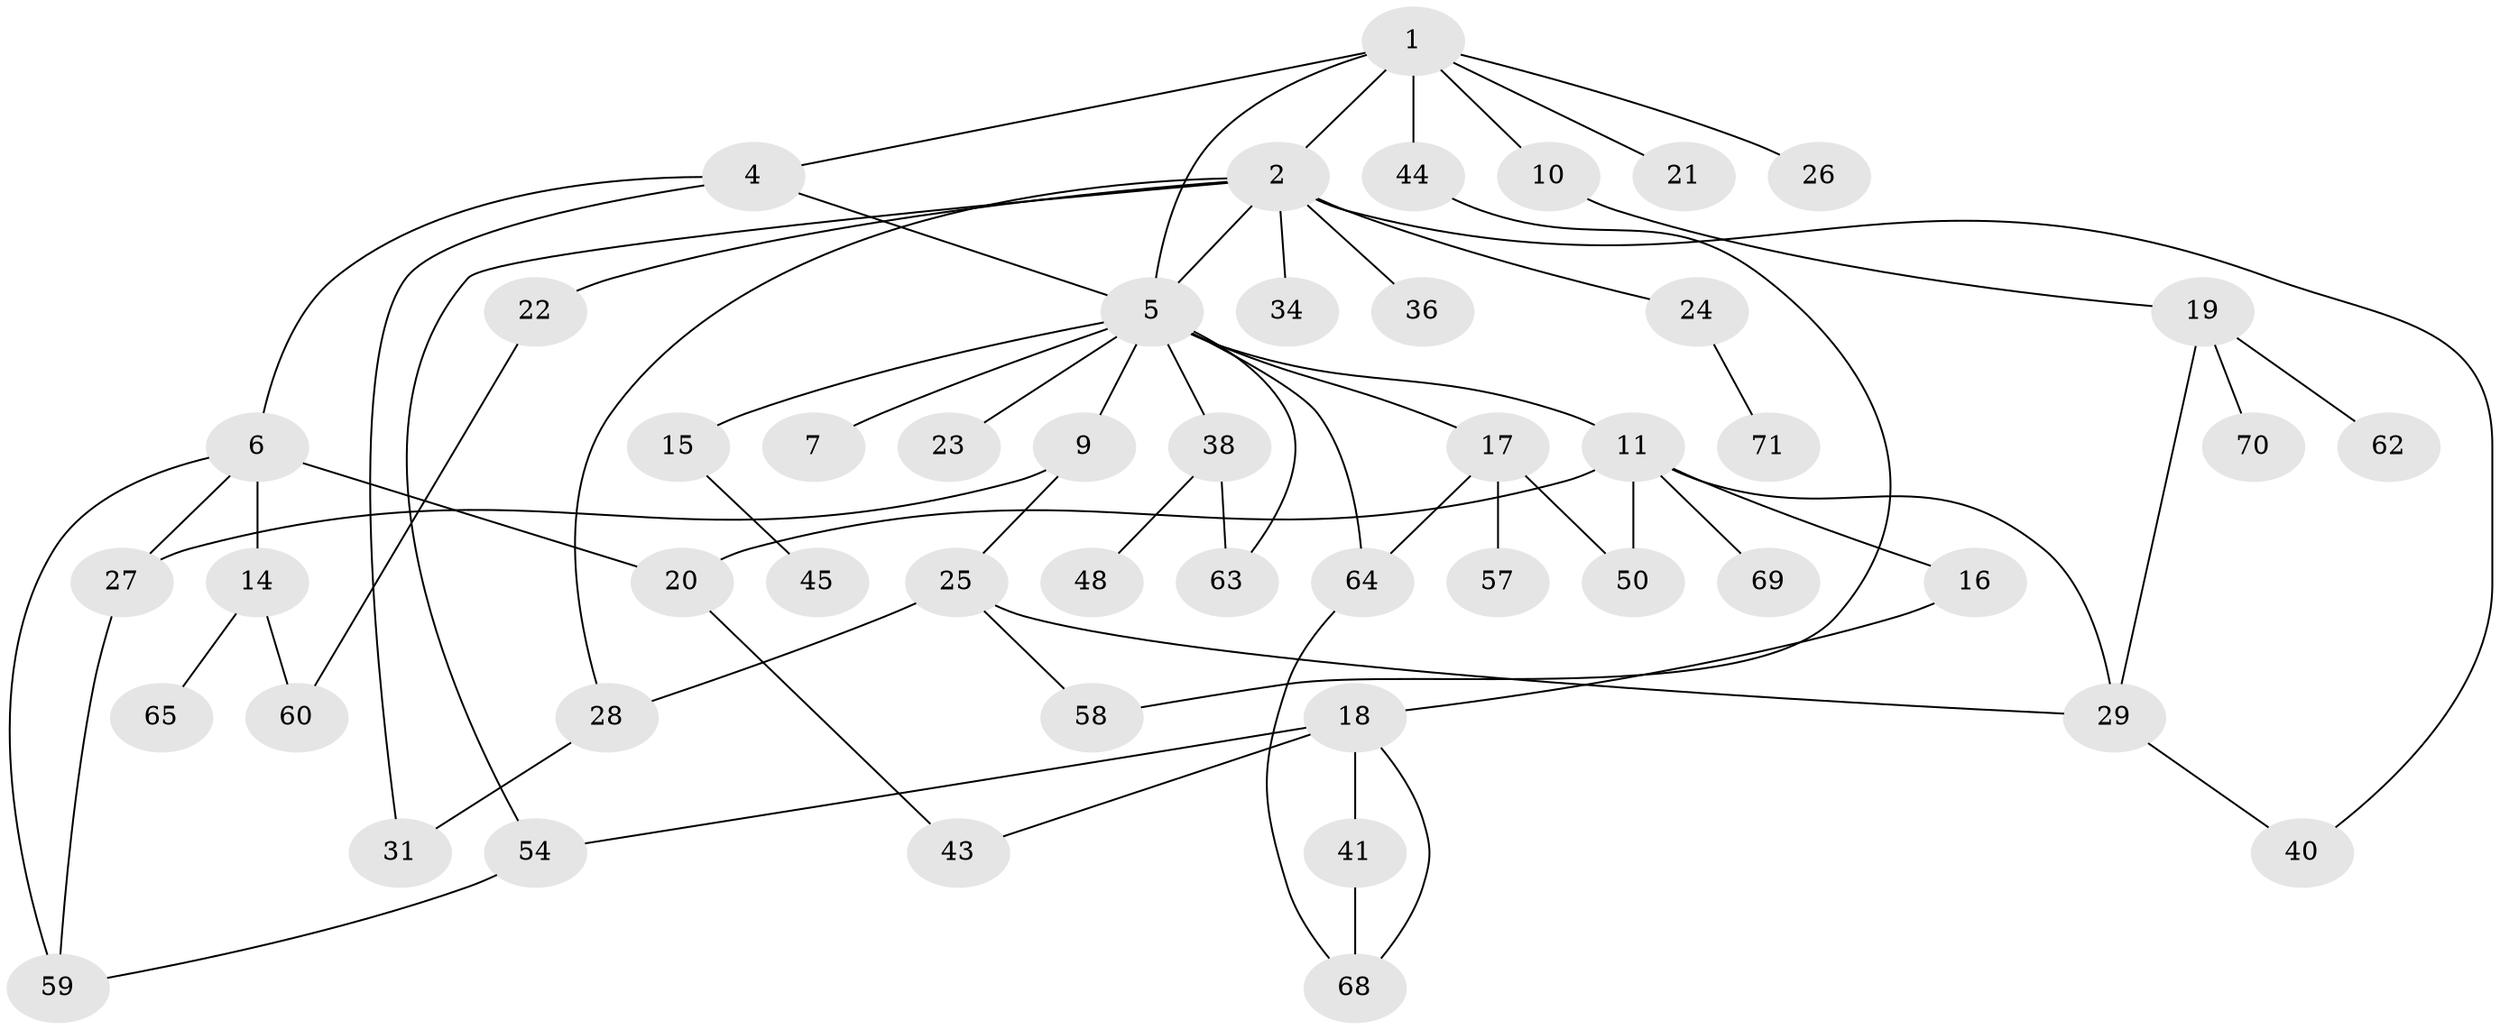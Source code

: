 // original degree distribution, {5: 0.0821917808219178, 6: 0.0136986301369863, 4: 0.0410958904109589, 11: 0.0136986301369863, 1: 0.2191780821917808, 2: 0.3972602739726027, 3: 0.2328767123287671}
// Generated by graph-tools (version 1.1) at 2025/10/02/27/25 16:10:52]
// undirected, 49 vertices, 68 edges
graph export_dot {
graph [start="1"]
  node [color=gray90,style=filled];
  1 [super="+3"];
  2 [super="+13"];
  4 [super="+53"];
  5 [super="+12"];
  6 [super="+8"];
  7;
  9;
  10 [super="+32"];
  11 [super="+35"];
  14 [super="+30"];
  15;
  16;
  17 [super="+56"];
  18 [super="+33"];
  19 [super="+55"];
  20;
  21;
  22;
  23;
  24;
  25 [super="+39"];
  26;
  27 [super="+52"];
  28 [super="+46"];
  29 [super="+61"];
  31;
  34 [super="+37"];
  36;
  38;
  40 [super="+42"];
  41;
  43 [super="+72"];
  44;
  45 [super="+47"];
  48 [super="+49"];
  50 [super="+51"];
  54 [super="+67"];
  57;
  58;
  59;
  60 [super="+66"];
  62;
  63;
  64 [super="+73"];
  65;
  68;
  69;
  70;
  71;
  1 -- 2;
  1 -- 4;
  1 -- 5;
  1 -- 10;
  1 -- 26;
  1 -- 44;
  1 -- 21;
  2 -- 24;
  2 -- 28;
  2 -- 54;
  2 -- 34;
  2 -- 36;
  2 -- 5;
  2 -- 22;
  2 -- 40;
  4 -- 6;
  4 -- 31;
  4 -- 5;
  5 -- 7;
  5 -- 9;
  5 -- 11;
  5 -- 15;
  5 -- 17;
  5 -- 38;
  5 -- 23;
  5 -- 63;
  5 -- 64;
  6 -- 14;
  6 -- 20;
  6 -- 59;
  6 -- 27;
  9 -- 25;
  9 -- 27;
  10 -- 19;
  11 -- 16;
  11 -- 50;
  11 -- 69;
  11 -- 20;
  11 -- 29;
  14 -- 60;
  14 -- 65;
  15 -- 45;
  16 -- 18;
  17 -- 64;
  17 -- 57;
  17 -- 50;
  18 -- 68;
  18 -- 41;
  18 -- 43;
  18 -- 54;
  19 -- 70;
  19 -- 62;
  19 -- 29;
  20 -- 43;
  22 -- 60;
  24 -- 71;
  25 -- 29;
  25 -- 58;
  25 -- 28;
  27 -- 59;
  28 -- 31;
  29 -- 40;
  38 -- 48;
  38 -- 63;
  41 -- 68;
  44 -- 58;
  54 -- 59;
  64 -- 68;
}
